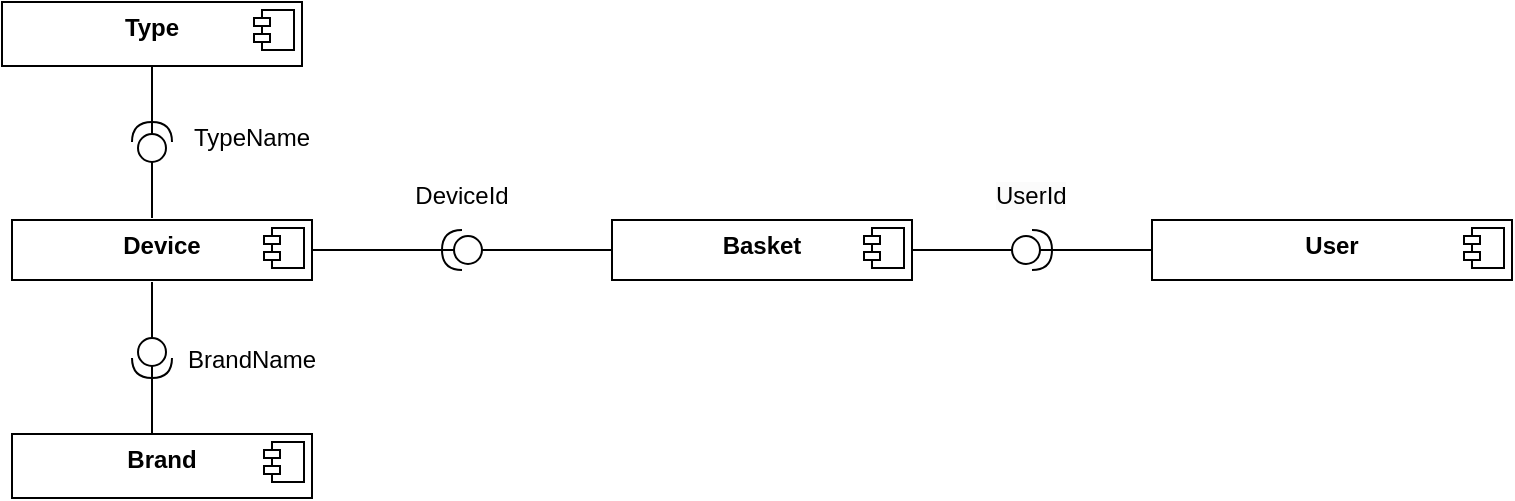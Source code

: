 <mxfile version="20.8.20" type="device"><diagram name="Страница 1" id="Xkhlja9jwjiIOKi4ThmX"><mxGraphModel dx="1050" dy="573" grid="1" gridSize="10" guides="1" tooltips="1" connect="1" arrows="1" fold="1" page="1" pageScale="1" pageWidth="827" pageHeight="1169" math="0" shadow="0"><root><mxCell id="0"/><mxCell id="1" parent="0"/><mxCell id="x6MCwQK7vh5UTaLK4opd-17" value="&lt;p style=&quot;margin:0px;margin-top:6px;text-align:center;&quot;&gt;&lt;b&gt;User&lt;/b&gt;&lt;/p&gt;" style="align=left;overflow=fill;html=1;dropTarget=0;" vertex="1" parent="1"><mxGeometry x="620" y="129" width="180" height="30" as="geometry"/></mxCell><mxCell id="x6MCwQK7vh5UTaLK4opd-18" value="" style="shape=component;jettyWidth=8;jettyHeight=4;" vertex="1" parent="x6MCwQK7vh5UTaLK4opd-17"><mxGeometry x="1" width="20" height="20" relative="1" as="geometry"><mxPoint x="-24" y="4" as="offset"/></mxGeometry></mxCell><mxCell id="x6MCwQK7vh5UTaLK4opd-26" value="&lt;p style=&quot;margin:0px;margin-top:6px;text-align:center;&quot;&gt;&lt;b&gt;Basket&lt;/b&gt;&lt;/p&gt;" style="align=left;overflow=fill;html=1;dropTarget=0;" vertex="1" parent="1"><mxGeometry x="350" y="129" width="150" height="30" as="geometry"/></mxCell><mxCell id="x6MCwQK7vh5UTaLK4opd-27" value="" style="shape=component;jettyWidth=8;jettyHeight=4;" vertex="1" parent="x6MCwQK7vh5UTaLK4opd-26"><mxGeometry x="1" width="20" height="20" relative="1" as="geometry"><mxPoint x="-24" y="4" as="offset"/></mxGeometry></mxCell><mxCell id="x6MCwQK7vh5UTaLK4opd-28" value="&lt;p style=&quot;margin:0px;margin-top:6px;text-align:center;&quot;&gt;&lt;b&gt;Device&lt;/b&gt;&lt;/p&gt;" style="align=left;overflow=fill;html=1;dropTarget=0;" vertex="1" parent="1"><mxGeometry x="50" y="129" width="150" height="30" as="geometry"/></mxCell><mxCell id="x6MCwQK7vh5UTaLK4opd-29" value="" style="shape=component;jettyWidth=8;jettyHeight=4;" vertex="1" parent="x6MCwQK7vh5UTaLK4opd-28"><mxGeometry x="1" width="20" height="20" relative="1" as="geometry"><mxPoint x="-24" y="4" as="offset"/></mxGeometry></mxCell><mxCell id="x6MCwQK7vh5UTaLK4opd-31" value="" style="line;strokeWidth=1;fillColor=none;align=left;verticalAlign=middle;spacingTop=-1;spacingLeft=3;spacingRight=3;rotatable=0;labelPosition=right;points=[];portConstraint=eastwest;strokeColor=inherit;direction=west;" vertex="1" parent="1"><mxGeometry x="200" y="140" width="150" height="8" as="geometry"/></mxCell><mxCell id="x6MCwQK7vh5UTaLK4opd-32" value="DeviceId" style="text;align=center;fontStyle=0;verticalAlign=middle;spacingLeft=3;spacingRight=3;strokeColor=none;rotatable=0;points=[[0,0.5],[1,0.5]];portConstraint=eastwest;" vertex="1" parent="1"><mxGeometry x="235" y="103" width="80" height="26" as="geometry"/></mxCell><mxCell id="x6MCwQK7vh5UTaLK4opd-33" value="" style="line;strokeWidth=1;fillColor=none;align=left;verticalAlign=middle;spacingTop=-1;spacingLeft=3;spacingRight=3;rotatable=0;labelPosition=right;points=[];portConstraint=eastwest;strokeColor=inherit;" vertex="1" parent="1"><mxGeometry x="500" y="140" width="120" height="8" as="geometry"/></mxCell><mxCell id="x6MCwQK7vh5UTaLK4opd-38" value="" style="shape=providedRequiredInterface;html=1;verticalLabelPosition=bottom;sketch=0;direction=east;" vertex="1" parent="1"><mxGeometry x="550" y="134" width="20" height="20" as="geometry"/></mxCell><mxCell id="x6MCwQK7vh5UTaLK4opd-39" value="&lt;span style=&quot;color: rgb(0, 0, 0); font-family: Helvetica; font-size: 12px; font-style: normal; font-variant-ligatures: normal; font-variant-caps: normal; font-weight: 400; letter-spacing: normal; orphans: 2; text-align: center; text-indent: 0px; text-transform: none; widows: 2; word-spacing: 0px; -webkit-text-stroke-width: 0px; background-color: rgb(251, 251, 251); text-decoration-thickness: initial; text-decoration-style: initial; text-decoration-color: initial; float: none; display: inline !important;&quot;&gt;UserId&lt;/span&gt;" style="text;whiteSpace=wrap;html=1;" vertex="1" parent="1"><mxGeometry x="540" y="103" width="80" height="27" as="geometry"/></mxCell><mxCell id="x6MCwQK7vh5UTaLK4opd-40" value="" style="line;strokeWidth=1;fillColor=none;align=left;verticalAlign=middle;spacingTop=-1;spacingLeft=3;spacingRight=3;rotatable=0;labelPosition=right;points=[];portConstraint=eastwest;strokeColor=inherit;direction=south;" vertex="1" parent="1"><mxGeometry x="100" y="160" width="40" height="76" as="geometry"/></mxCell><mxCell id="x6MCwQK7vh5UTaLK4opd-41" value="&lt;p style=&quot;margin:0px;margin-top:6px;text-align:center;&quot;&gt;&lt;b&gt;Brand&lt;/b&gt;&lt;/p&gt;" style="align=left;overflow=fill;html=1;dropTarget=0;" vertex="1" parent="1"><mxGeometry x="50" y="236" width="150" height="32" as="geometry"/></mxCell><mxCell id="x6MCwQK7vh5UTaLK4opd-42" value="" style="shape=component;jettyWidth=8;jettyHeight=4;" vertex="1" parent="x6MCwQK7vh5UTaLK4opd-41"><mxGeometry x="1" width="20" height="20" relative="1" as="geometry"><mxPoint x="-24" y="4" as="offset"/></mxGeometry></mxCell><mxCell id="x6MCwQK7vh5UTaLK4opd-43" value="" style="shape=providedRequiredInterface;html=1;verticalLabelPosition=bottom;sketch=0;direction=south;" vertex="1" parent="1"><mxGeometry x="110" y="188" width="20" height="20" as="geometry"/></mxCell><mxCell id="x6MCwQK7vh5UTaLK4opd-44" value="BrandName" style="text;align=center;fontStyle=0;verticalAlign=middle;spacingLeft=3;spacingRight=3;strokeColor=none;rotatable=0;points=[[0,0.5],[1,0.5]];portConstraint=eastwest;" vertex="1" parent="1"><mxGeometry x="130" y="185" width="80" height="26" as="geometry"/></mxCell><mxCell id="x6MCwQK7vh5UTaLK4opd-45" value="&lt;p style=&quot;margin:0px;margin-top:6px;text-align:center;&quot;&gt;&lt;b&gt;Type&lt;/b&gt;&lt;/p&gt;" style="align=left;overflow=fill;html=1;dropTarget=0;" vertex="1" parent="1"><mxGeometry x="45" y="20" width="150" height="32" as="geometry"/></mxCell><mxCell id="x6MCwQK7vh5UTaLK4opd-46" value="" style="shape=component;jettyWidth=8;jettyHeight=4;" vertex="1" parent="x6MCwQK7vh5UTaLK4opd-45"><mxGeometry x="1" width="20" height="20" relative="1" as="geometry"><mxPoint x="-24" y="4" as="offset"/></mxGeometry></mxCell><mxCell id="x6MCwQK7vh5UTaLK4opd-47" value="" style="line;strokeWidth=1;fillColor=none;align=left;verticalAlign=middle;spacingTop=-1;spacingLeft=3;spacingRight=3;rotatable=0;labelPosition=right;points=[];portConstraint=eastwest;strokeColor=inherit;direction=south;" vertex="1" parent="1"><mxGeometry x="100" y="52" width="40" height="76" as="geometry"/></mxCell><mxCell id="x6MCwQK7vh5UTaLK4opd-48" value="TypeName" style="text;align=center;fontStyle=0;verticalAlign=middle;spacingLeft=3;spacingRight=3;strokeColor=none;rotatable=0;points=[[0,0.5],[1,0.5]];portConstraint=eastwest;" vertex="1" parent="1"><mxGeometry x="130" y="74" width="80" height="26" as="geometry"/></mxCell><mxCell id="x6MCwQK7vh5UTaLK4opd-49" value="" style="shape=providedRequiredInterface;html=1;verticalLabelPosition=bottom;sketch=0;direction=north;" vertex="1" parent="1"><mxGeometry x="110" y="80" width="20" height="20" as="geometry"/></mxCell><mxCell id="x6MCwQK7vh5UTaLK4opd-51" value="" style="shape=providedRequiredInterface;html=1;verticalLabelPosition=bottom;sketch=0;direction=west;" vertex="1" parent="1"><mxGeometry x="265" y="134" width="20" height="20" as="geometry"/></mxCell></root></mxGraphModel></diagram></mxfile>